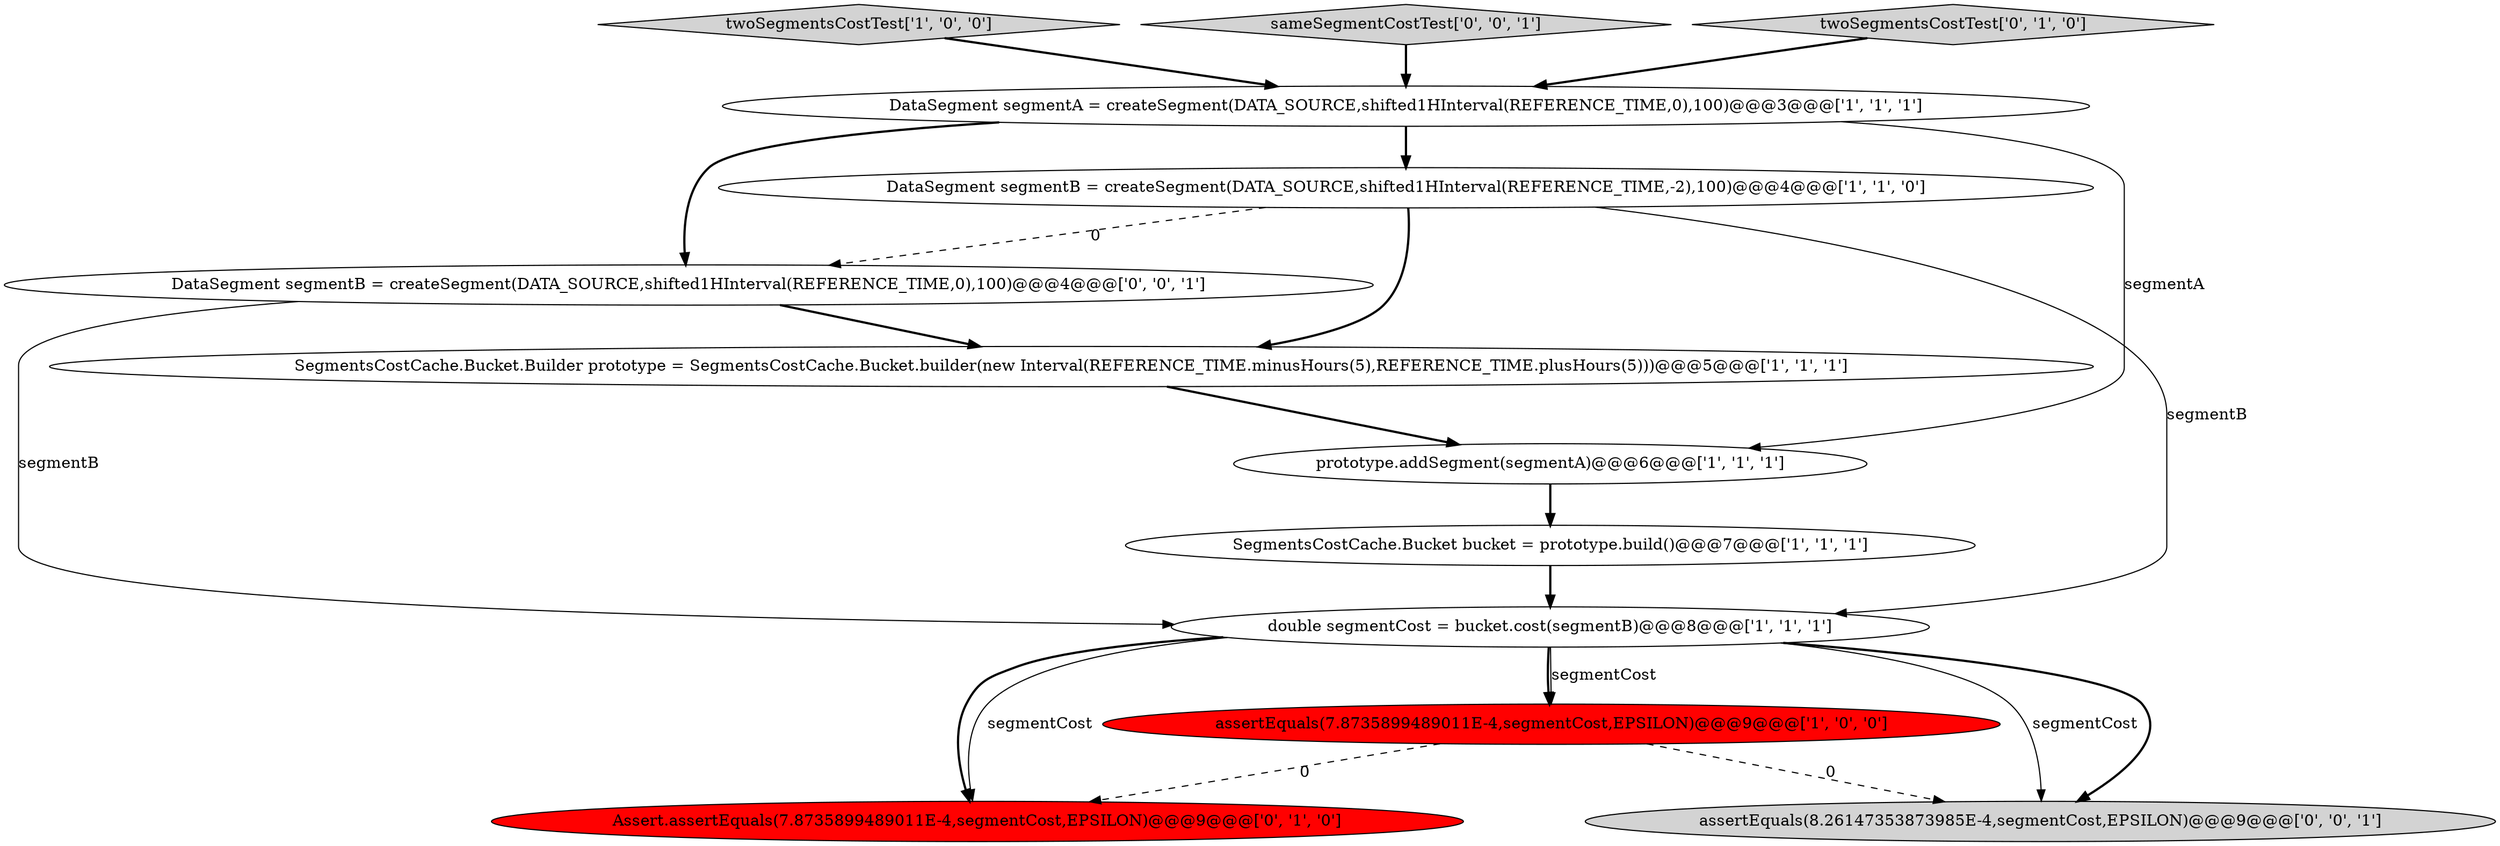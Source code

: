 digraph {
4 [style = filled, label = "twoSegmentsCostTest['1', '0', '0']", fillcolor = lightgray, shape = diamond image = "AAA0AAABBB1BBB"];
2 [style = filled, label = "SegmentsCostCache.Bucket.Builder prototype = SegmentsCostCache.Bucket.builder(new Interval(REFERENCE_TIME.minusHours(5),REFERENCE_TIME.plusHours(5)))@@@5@@@['1', '1', '1']", fillcolor = white, shape = ellipse image = "AAA0AAABBB1BBB"];
0 [style = filled, label = "SegmentsCostCache.Bucket bucket = prototype.build()@@@7@@@['1', '1', '1']", fillcolor = white, shape = ellipse image = "AAA0AAABBB1BBB"];
11 [style = filled, label = "sameSegmentCostTest['0', '0', '1']", fillcolor = lightgray, shape = diamond image = "AAA0AAABBB3BBB"];
6 [style = filled, label = "assertEquals(7.8735899489011E-4,segmentCost,EPSILON)@@@9@@@['1', '0', '0']", fillcolor = red, shape = ellipse image = "AAA1AAABBB1BBB"];
7 [style = filled, label = "DataSegment segmentB = createSegment(DATA_SOURCE,shifted1HInterval(REFERENCE_TIME,-2),100)@@@4@@@['1', '1', '0']", fillcolor = white, shape = ellipse image = "AAA0AAABBB1BBB"];
3 [style = filled, label = "double segmentCost = bucket.cost(segmentB)@@@8@@@['1', '1', '1']", fillcolor = white, shape = ellipse image = "AAA0AAABBB1BBB"];
1 [style = filled, label = "prototype.addSegment(segmentA)@@@6@@@['1', '1', '1']", fillcolor = white, shape = ellipse image = "AAA0AAABBB1BBB"];
8 [style = filled, label = "twoSegmentsCostTest['0', '1', '0']", fillcolor = lightgray, shape = diamond image = "AAA0AAABBB2BBB"];
5 [style = filled, label = "DataSegment segmentA = createSegment(DATA_SOURCE,shifted1HInterval(REFERENCE_TIME,0),100)@@@3@@@['1', '1', '1']", fillcolor = white, shape = ellipse image = "AAA0AAABBB1BBB"];
9 [style = filled, label = "Assert.assertEquals(7.8735899489011E-4,segmentCost,EPSILON)@@@9@@@['0', '1', '0']", fillcolor = red, shape = ellipse image = "AAA1AAABBB2BBB"];
12 [style = filled, label = "assertEquals(8.26147353873985E-4,segmentCost,EPSILON)@@@9@@@['0', '0', '1']", fillcolor = lightgray, shape = ellipse image = "AAA0AAABBB3BBB"];
10 [style = filled, label = "DataSegment segmentB = createSegment(DATA_SOURCE,shifted1HInterval(REFERENCE_TIME,0),100)@@@4@@@['0', '0', '1']", fillcolor = white, shape = ellipse image = "AAA0AAABBB3BBB"];
0->3 [style = bold, label=""];
5->10 [style = bold, label=""];
3->12 [style = solid, label="segmentCost"];
2->1 [style = bold, label=""];
6->9 [style = dashed, label="0"];
3->6 [style = bold, label=""];
7->3 [style = solid, label="segmentB"];
1->0 [style = bold, label=""];
3->12 [style = bold, label=""];
3->9 [style = solid, label="segmentCost"];
10->3 [style = solid, label="segmentB"];
6->12 [style = dashed, label="0"];
3->9 [style = bold, label=""];
11->5 [style = bold, label=""];
8->5 [style = bold, label=""];
7->2 [style = bold, label=""];
3->6 [style = solid, label="segmentCost"];
5->7 [style = bold, label=""];
7->10 [style = dashed, label="0"];
10->2 [style = bold, label=""];
4->5 [style = bold, label=""];
5->1 [style = solid, label="segmentA"];
}
